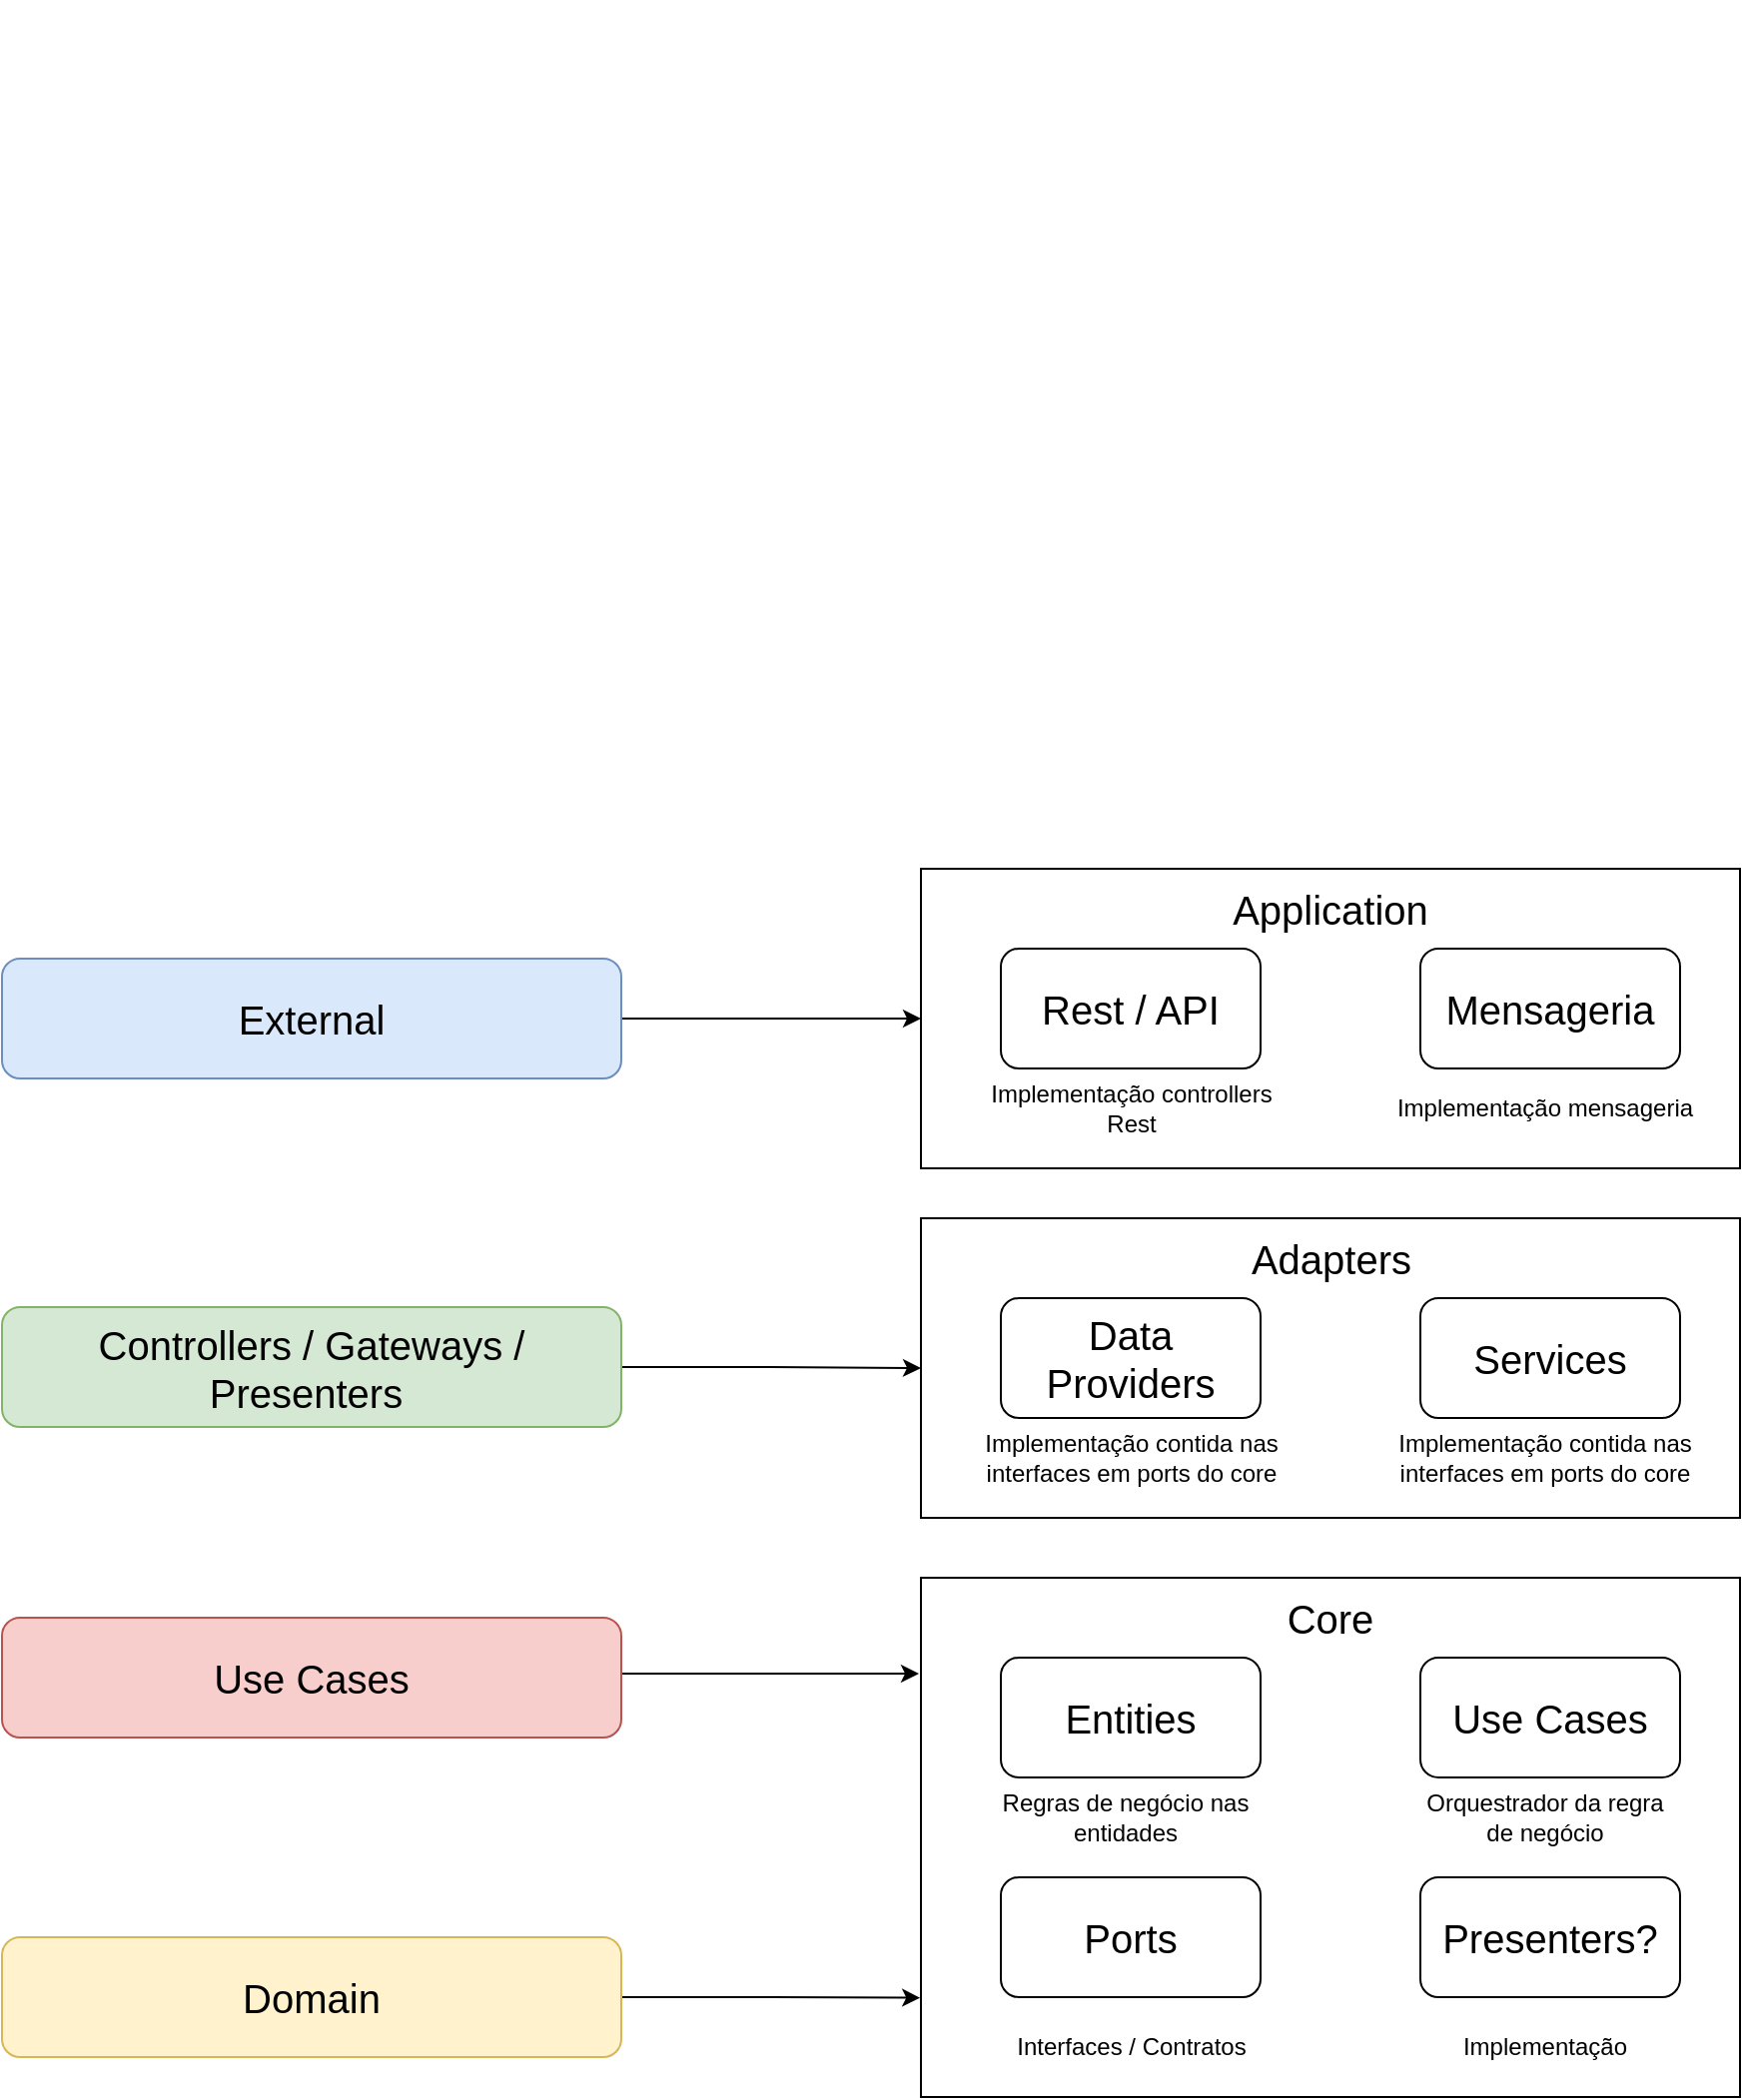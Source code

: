 <mxfile version="14.9.2" type="device"><diagram id="O41xvqDz2oHzP7hb9JpJ" name="Page-1"><mxGraphModel dx="1185" dy="1799" grid="1" gridSize="10" guides="1" tooltips="1" connect="1" arrows="1" fold="1" page="1" pageScale="1" pageWidth="827" pageHeight="1169" math="0" shadow="0"><root><mxCell id="0"/><mxCell id="1" parent="0"/><mxCell id="dRImrwpp5tOjULQROUnb-1" value="" style="shape=image;verticalLabelPosition=bottom;labelBackgroundColor=#ffffff;verticalAlign=top;aspect=fixed;imageAspect=0;image=https://blog.cleancoder.com/uncle-bob/images/2012-08-13-the-clean-architecture/CleanArchitecture.jpg;" vertex="1" parent="1"><mxGeometry x="40" y="-100" width="520" height="382" as="geometry"/></mxCell><mxCell id="dRImrwpp5tOjULQROUnb-40" style="edgeStyle=orthogonalEdgeStyle;rounded=0;orthogonalLoop=1;jettySize=auto;html=1;" edge="1" parent="1" source="dRImrwpp5tOjULQROUnb-2" target="dRImrwpp5tOjULQROUnb-33"><mxGeometry relative="1" as="geometry"/></mxCell><mxCell id="dRImrwpp5tOjULQROUnb-2" value="&lt;font style=&quot;font-size: 20px&quot;&gt;External&lt;/font&gt;" style="rounded=1;whiteSpace=wrap;html=1;fillColor=#dae8fc;strokeColor=#6c8ebf;" vertex="1" parent="1"><mxGeometry x="40" y="380" width="310" height="60" as="geometry"/></mxCell><mxCell id="dRImrwpp5tOjULQROUnb-39" style="edgeStyle=orthogonalEdgeStyle;rounded=0;orthogonalLoop=1;jettySize=auto;html=1;entryX=0;entryY=0.5;entryDx=0;entryDy=0;" edge="1" parent="1" source="dRImrwpp5tOjULQROUnb-3" target="dRImrwpp5tOjULQROUnb-22"><mxGeometry relative="1" as="geometry"/></mxCell><mxCell id="dRImrwpp5tOjULQROUnb-3" value="&lt;font style=&quot;font-size: 20px&quot;&gt;Controllers / Gateways / Presenters&amp;nbsp;&lt;/font&gt;" style="rounded=1;whiteSpace=wrap;html=1;fillColor=#d5e8d4;strokeColor=#82b366;" vertex="1" parent="1"><mxGeometry x="40" y="554.5" width="310" height="60" as="geometry"/></mxCell><mxCell id="dRImrwpp5tOjULQROUnb-20" style="edgeStyle=orthogonalEdgeStyle;rounded=0;orthogonalLoop=1;jettySize=auto;html=1;" edge="1" parent="1" source="dRImrwpp5tOjULQROUnb-4"><mxGeometry relative="1" as="geometry"><mxPoint x="499" y="738" as="targetPoint"/><Array as="points"><mxPoint x="480" y="738"/><mxPoint x="480" y="738"/></Array></mxGeometry></mxCell><mxCell id="dRImrwpp5tOjULQROUnb-4" value="&lt;font style=&quot;font-size: 20px&quot;&gt;Use Cases&lt;/font&gt;" style="rounded=1;whiteSpace=wrap;html=1;fillColor=#f8cecc;strokeColor=#b85450;" vertex="1" parent="1"><mxGeometry x="40" y="710" width="310" height="60" as="geometry"/></mxCell><mxCell id="dRImrwpp5tOjULQROUnb-21" style="edgeStyle=orthogonalEdgeStyle;rounded=0;orthogonalLoop=1;jettySize=auto;html=1;entryX=-0.001;entryY=0.809;entryDx=0;entryDy=0;entryPerimeter=0;" edge="1" parent="1" source="dRImrwpp5tOjULQROUnb-5" target="dRImrwpp5tOjULQROUnb-8"><mxGeometry relative="1" as="geometry"/></mxCell><mxCell id="dRImrwpp5tOjULQROUnb-5" value="&lt;font style=&quot;font-size: 20px&quot;&gt;Domain&lt;/font&gt;" style="rounded=1;whiteSpace=wrap;html=1;fillColor=#fff2cc;strokeColor=#d6b656;" vertex="1" parent="1"><mxGeometry x="40" y="870" width="310" height="60" as="geometry"/></mxCell><mxCell id="dRImrwpp5tOjULQROUnb-8" value="" style="rounded=0;whiteSpace=wrap;html=1;fillColor=none;" vertex="1" parent="1"><mxGeometry x="500" y="690" width="410" height="260" as="geometry"/></mxCell><mxCell id="dRImrwpp5tOjULQROUnb-9" value="&lt;font style=&quot;font-size: 20px&quot;&gt;Core&lt;/font&gt;" style="text;html=1;strokeColor=none;fillColor=none;align=center;verticalAlign=middle;whiteSpace=wrap;rounded=0;" vertex="1" parent="1"><mxGeometry x="685" y="700" width="40" height="20" as="geometry"/></mxCell><mxCell id="dRImrwpp5tOjULQROUnb-10" value="&lt;font style=&quot;font-size: 20px&quot;&gt;Entities&lt;/font&gt;" style="rounded=1;whiteSpace=wrap;html=1;fillColor=none;" vertex="1" parent="1"><mxGeometry x="540" y="730" width="130" height="60" as="geometry"/></mxCell><mxCell id="dRImrwpp5tOjULQROUnb-11" value="&lt;font style=&quot;font-size: 20px&quot;&gt;Use Cases&lt;/font&gt;" style="rounded=1;whiteSpace=wrap;html=1;fillColor=none;" vertex="1" parent="1"><mxGeometry x="750" y="730" width="130" height="60" as="geometry"/></mxCell><mxCell id="dRImrwpp5tOjULQROUnb-12" value="&lt;font style=&quot;font-size: 20px&quot;&gt;Ports&lt;/font&gt;" style="rounded=1;whiteSpace=wrap;html=1;fillColor=none;" vertex="1" parent="1"><mxGeometry x="540" y="840" width="130" height="60" as="geometry"/></mxCell><mxCell id="dRImrwpp5tOjULQROUnb-13" value="&lt;font style=&quot;font-size: 20px&quot;&gt;Presenters?&lt;/font&gt;" style="rounded=1;whiteSpace=wrap;html=1;fillColor=none;" vertex="1" parent="1"><mxGeometry x="750" y="840" width="130" height="60" as="geometry"/></mxCell><mxCell id="dRImrwpp5tOjULQROUnb-14" value="Interfaces / Contratos" style="text;html=1;strokeColor=none;fillColor=none;align=center;verticalAlign=middle;whiteSpace=wrap;rounded=0;" vertex="1" parent="1"><mxGeometry x="537.5" y="915" width="135" height="20" as="geometry"/></mxCell><mxCell id="dRImrwpp5tOjULQROUnb-15" value="Implementação" style="text;html=1;strokeColor=none;fillColor=none;align=center;verticalAlign=middle;whiteSpace=wrap;rounded=0;" vertex="1" parent="1"><mxGeometry x="745" y="915" width="135" height="20" as="geometry"/></mxCell><mxCell id="dRImrwpp5tOjULQROUnb-16" value="Orquestrador da regra de negócio" style="text;html=1;strokeColor=none;fillColor=none;align=center;verticalAlign=middle;whiteSpace=wrap;rounded=0;" vertex="1" parent="1"><mxGeometry x="745" y="795" width="135" height="30" as="geometry"/></mxCell><mxCell id="dRImrwpp5tOjULQROUnb-17" value="Regras de negócio nas entidades" style="text;html=1;strokeColor=none;fillColor=none;align=center;verticalAlign=middle;whiteSpace=wrap;rounded=0;" vertex="1" parent="1"><mxGeometry x="535" y="795" width="135" height="30" as="geometry"/></mxCell><mxCell id="dRImrwpp5tOjULQROUnb-22" value="" style="rounded=0;whiteSpace=wrap;html=1;fillColor=none;" vertex="1" parent="1"><mxGeometry x="500" y="510" width="410" height="150" as="geometry"/></mxCell><mxCell id="dRImrwpp5tOjULQROUnb-23" value="&lt;font style=&quot;font-size: 20px&quot;&gt;Adapters&lt;/font&gt;" style="text;html=1;strokeColor=none;fillColor=none;align=center;verticalAlign=middle;whiteSpace=wrap;rounded=0;" vertex="1" parent="1"><mxGeometry x="662.5" y="520" width="85" height="20" as="geometry"/></mxCell><mxCell id="dRImrwpp5tOjULQROUnb-24" value="&lt;font style=&quot;font-size: 20px&quot;&gt;Data Providers&lt;/font&gt;" style="rounded=1;whiteSpace=wrap;html=1;fillColor=none;" vertex="1" parent="1"><mxGeometry x="540" y="550" width="130" height="60" as="geometry"/></mxCell><mxCell id="dRImrwpp5tOjULQROUnb-25" value="&lt;font style=&quot;font-size: 20px&quot;&gt;Services&lt;/font&gt;" style="rounded=1;whiteSpace=wrap;html=1;fillColor=none;" vertex="1" parent="1"><mxGeometry x="750" y="550" width="130" height="60" as="geometry"/></mxCell><mxCell id="dRImrwpp5tOjULQROUnb-31" value="Implementação contida nas interfaces em ports do core" style="text;html=1;strokeColor=none;fillColor=none;align=center;verticalAlign=middle;whiteSpace=wrap;rounded=0;" vertex="1" parent="1"><mxGeometry x="522.5" y="615" width="165" height="30" as="geometry"/></mxCell><mxCell id="dRImrwpp5tOjULQROUnb-32" value="Implementação contida nas interfaces em ports do core" style="text;html=1;strokeColor=none;fillColor=none;align=center;verticalAlign=middle;whiteSpace=wrap;rounded=0;" vertex="1" parent="1"><mxGeometry x="730" y="615" width="165" height="30" as="geometry"/></mxCell><mxCell id="dRImrwpp5tOjULQROUnb-33" value="" style="rounded=0;whiteSpace=wrap;html=1;fillColor=none;" vertex="1" parent="1"><mxGeometry x="500" y="335" width="410" height="150" as="geometry"/></mxCell><mxCell id="dRImrwpp5tOjULQROUnb-34" value="&lt;font style=&quot;font-size: 20px&quot;&gt;Application&lt;/font&gt;" style="text;html=1;strokeColor=none;fillColor=none;align=center;verticalAlign=middle;whiteSpace=wrap;rounded=0;" vertex="1" parent="1"><mxGeometry x="651.25" y="345" width="107.5" height="20" as="geometry"/></mxCell><mxCell id="dRImrwpp5tOjULQROUnb-35" value="&lt;font style=&quot;font-size: 20px&quot;&gt;Rest / API&lt;/font&gt;" style="rounded=1;whiteSpace=wrap;html=1;fillColor=none;" vertex="1" parent="1"><mxGeometry x="540" y="375" width="130" height="60" as="geometry"/></mxCell><mxCell id="dRImrwpp5tOjULQROUnb-36" value="&lt;span style=&quot;font-size: 20px&quot;&gt;Mensageria&lt;/span&gt;" style="rounded=1;whiteSpace=wrap;html=1;fillColor=none;" vertex="1" parent="1"><mxGeometry x="750" y="375" width="130" height="60" as="geometry"/></mxCell><mxCell id="dRImrwpp5tOjULQROUnb-37" value="Implementação controllers Rest" style="text;html=1;strokeColor=none;fillColor=none;align=center;verticalAlign=middle;whiteSpace=wrap;rounded=0;" vertex="1" parent="1"><mxGeometry x="522.5" y="440" width="165" height="30" as="geometry"/></mxCell><mxCell id="dRImrwpp5tOjULQROUnb-38" value="Implementação mensageria" style="text;html=1;strokeColor=none;fillColor=none;align=center;verticalAlign=middle;whiteSpace=wrap;rounded=0;" vertex="1" parent="1"><mxGeometry x="730" y="440" width="165" height="30" as="geometry"/></mxCell></root></mxGraphModel></diagram></mxfile>